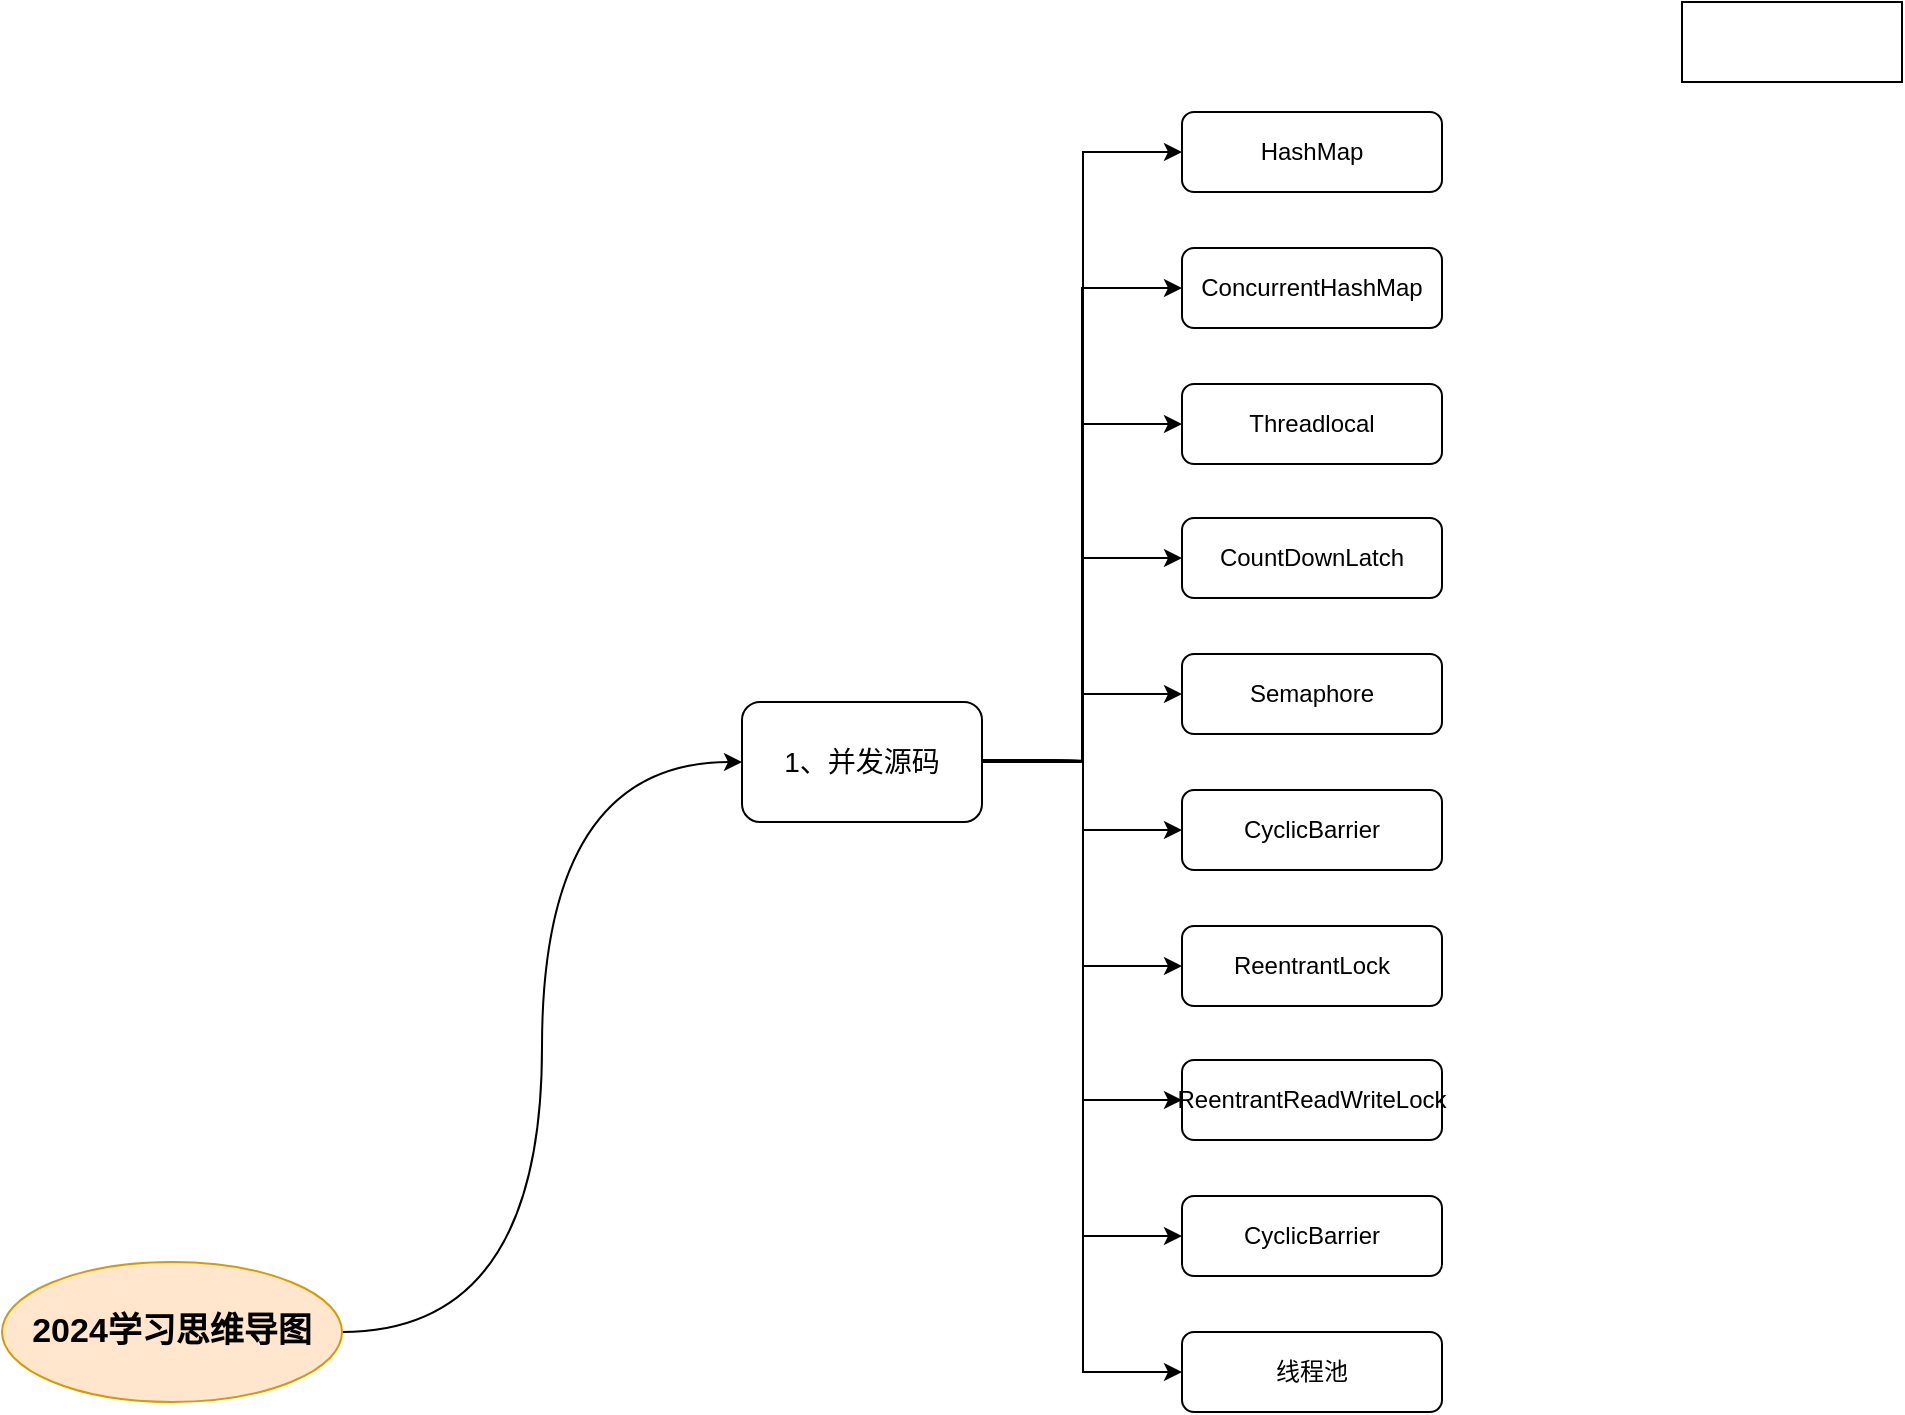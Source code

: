 <mxfile version="23.1.5" type="github">
  <diagram name="第 1 页" id="fht6a-PDqWZK2c6vkvI2">
    <mxGraphModel dx="1434" dy="1907" grid="1" gridSize="10" guides="1" tooltips="1" connect="1" arrows="1" fold="1" page="1" pageScale="1" pageWidth="827" pageHeight="1169" math="0" shadow="0">
      <root>
        <mxCell id="0" />
        <mxCell id="1" parent="0" />
        <mxCell id="TGkRxMRqjUsvFXReb4Ec-3" style="edgeStyle=orthogonalEdgeStyle;rounded=0;orthogonalLoop=1;jettySize=auto;html=1;entryX=0;entryY=0.5;entryDx=0;entryDy=0;curved=1;" edge="1" parent="1" source="TGkRxMRqjUsvFXReb4Ec-1" target="TGkRxMRqjUsvFXReb4Ec-2">
          <mxGeometry relative="1" as="geometry" />
        </mxCell>
        <mxCell id="TGkRxMRqjUsvFXReb4Ec-1" value="2024学习思维导图" style="ellipse;whiteSpace=wrap;html=1;fillColor=#ffe6cc;strokeColor=#d79b00;fontStyle=1;fontSize=17;" vertex="1" parent="1">
          <mxGeometry x="80" y="370" width="170" height="70" as="geometry" />
        </mxCell>
        <mxCell id="TGkRxMRqjUsvFXReb4Ec-5" style="edgeStyle=orthogonalEdgeStyle;rounded=0;orthogonalLoop=1;jettySize=auto;html=1;entryX=0;entryY=0.5;entryDx=0;entryDy=0;" edge="1" parent="1" target="TGkRxMRqjUsvFXReb4Ec-4">
          <mxGeometry relative="1" as="geometry">
            <mxPoint x="570" y="119" as="sourcePoint" />
          </mxGeometry>
        </mxCell>
        <mxCell id="TGkRxMRqjUsvFXReb4Ec-9" style="edgeStyle=orthogonalEdgeStyle;rounded=0;orthogonalLoop=1;jettySize=auto;html=1;entryX=0;entryY=0.5;entryDx=0;entryDy=0;" edge="1" parent="1" target="TGkRxMRqjUsvFXReb4Ec-8">
          <mxGeometry relative="1" as="geometry">
            <mxPoint x="570" y="119" as="sourcePoint" />
          </mxGeometry>
        </mxCell>
        <mxCell id="TGkRxMRqjUsvFXReb4Ec-11" style="edgeStyle=orthogonalEdgeStyle;rounded=0;orthogonalLoop=1;jettySize=auto;html=1;entryX=0;entryY=0.5;entryDx=0;entryDy=0;" edge="1" parent="1" target="TGkRxMRqjUsvFXReb4Ec-10">
          <mxGeometry relative="1" as="geometry">
            <mxPoint x="570" y="119" as="sourcePoint" />
          </mxGeometry>
        </mxCell>
        <mxCell id="TGkRxMRqjUsvFXReb4Ec-13" style="edgeStyle=orthogonalEdgeStyle;rounded=0;orthogonalLoop=1;jettySize=auto;html=1;entryX=0;entryY=0.5;entryDx=0;entryDy=0;" edge="1" parent="1" target="TGkRxMRqjUsvFXReb4Ec-12">
          <mxGeometry relative="1" as="geometry">
            <mxPoint x="570" y="119" as="sourcePoint" />
          </mxGeometry>
        </mxCell>
        <mxCell id="TGkRxMRqjUsvFXReb4Ec-15" style="edgeStyle=orthogonalEdgeStyle;rounded=0;orthogonalLoop=1;jettySize=auto;html=1;entryX=0;entryY=0.5;entryDx=0;entryDy=0;" edge="1" parent="1" target="TGkRxMRqjUsvFXReb4Ec-14">
          <mxGeometry relative="1" as="geometry">
            <mxPoint x="570" y="119" as="sourcePoint" />
          </mxGeometry>
        </mxCell>
        <mxCell id="TGkRxMRqjUsvFXReb4Ec-17" style="edgeStyle=orthogonalEdgeStyle;rounded=0;orthogonalLoop=1;jettySize=auto;html=1;entryX=0;entryY=0.5;entryDx=0;entryDy=0;" edge="1" parent="1" target="TGkRxMRqjUsvFXReb4Ec-16">
          <mxGeometry relative="1" as="geometry">
            <mxPoint x="570" y="119" as="sourcePoint" />
          </mxGeometry>
        </mxCell>
        <mxCell id="TGkRxMRqjUsvFXReb4Ec-19" style="edgeStyle=orthogonalEdgeStyle;rounded=0;orthogonalLoop=1;jettySize=auto;html=1;entryX=0;entryY=0.5;entryDx=0;entryDy=0;" edge="1" parent="1" target="TGkRxMRqjUsvFXReb4Ec-18">
          <mxGeometry relative="1" as="geometry">
            <mxPoint x="570" y="119" as="sourcePoint" />
          </mxGeometry>
        </mxCell>
        <mxCell id="TGkRxMRqjUsvFXReb4Ec-21" style="edgeStyle=orthogonalEdgeStyle;rounded=0;orthogonalLoop=1;jettySize=auto;html=1;entryX=0;entryY=0.5;entryDx=0;entryDy=0;" edge="1" parent="1" target="TGkRxMRqjUsvFXReb4Ec-20">
          <mxGeometry relative="1" as="geometry">
            <mxPoint x="570" y="119" as="sourcePoint" />
          </mxGeometry>
        </mxCell>
        <mxCell id="TGkRxMRqjUsvFXReb4Ec-23" style="edgeStyle=orthogonalEdgeStyle;rounded=0;orthogonalLoop=1;jettySize=auto;html=1;entryX=0;entryY=0.5;entryDx=0;entryDy=0;" edge="1" parent="1" target="TGkRxMRqjUsvFXReb4Ec-22">
          <mxGeometry relative="1" as="geometry">
            <mxPoint x="570" y="119" as="sourcePoint" />
          </mxGeometry>
        </mxCell>
        <mxCell id="TGkRxMRqjUsvFXReb4Ec-26" style="edgeStyle=orthogonalEdgeStyle;rounded=0;orthogonalLoop=1;jettySize=auto;html=1;entryX=0;entryY=0.5;entryDx=0;entryDy=0;" edge="1" parent="1" source="TGkRxMRqjUsvFXReb4Ec-2" target="TGkRxMRqjUsvFXReb4Ec-6">
          <mxGeometry relative="1" as="geometry" />
        </mxCell>
        <mxCell id="TGkRxMRqjUsvFXReb4Ec-2" value="1、并发源码" style="rounded=1;whiteSpace=wrap;html=1;fontSize=14;" vertex="1" parent="1">
          <mxGeometry x="450" y="90" width="120" height="60" as="geometry" />
        </mxCell>
        <mxCell id="TGkRxMRqjUsvFXReb4Ec-4" value="HashMap" style="rounded=1;whiteSpace=wrap;html=1;" vertex="1" parent="1">
          <mxGeometry x="670" y="-205" width="130" height="40" as="geometry" />
        </mxCell>
        <mxCell id="TGkRxMRqjUsvFXReb4Ec-6" value="ConcurrentHashMap" style="rounded=1;whiteSpace=wrap;html=1;" vertex="1" parent="1">
          <mxGeometry x="670" y="-137" width="130" height="40" as="geometry" />
        </mxCell>
        <mxCell id="TGkRxMRqjUsvFXReb4Ec-8" value="Threadlocal" style="rounded=1;whiteSpace=wrap;html=1;" vertex="1" parent="1">
          <mxGeometry x="670" y="-69" width="130" height="40" as="geometry" />
        </mxCell>
        <mxCell id="TGkRxMRqjUsvFXReb4Ec-10" value="CountDownLatch" style="rounded=1;whiteSpace=wrap;html=1;" vertex="1" parent="1">
          <mxGeometry x="670" y="-2" width="130" height="40" as="geometry" />
        </mxCell>
        <mxCell id="TGkRxMRqjUsvFXReb4Ec-12" value="Semaphore" style="rounded=1;whiteSpace=wrap;html=1;" vertex="1" parent="1">
          <mxGeometry x="670" y="66" width="130" height="40" as="geometry" />
        </mxCell>
        <mxCell id="TGkRxMRqjUsvFXReb4Ec-14" value="CyclicBarrier" style="rounded=1;whiteSpace=wrap;html=1;" vertex="1" parent="1">
          <mxGeometry x="670" y="134" width="130" height="40" as="geometry" />
        </mxCell>
        <mxCell id="TGkRxMRqjUsvFXReb4Ec-16" value="ReentrantLock" style="rounded=1;whiteSpace=wrap;html=1;" vertex="1" parent="1">
          <mxGeometry x="670" y="202" width="130" height="40" as="geometry" />
        </mxCell>
        <mxCell id="TGkRxMRqjUsvFXReb4Ec-18" value="ReentrantReadWriteLock" style="rounded=1;whiteSpace=wrap;html=1;" vertex="1" parent="1">
          <mxGeometry x="670" y="269" width="130" height="40" as="geometry" />
        </mxCell>
        <mxCell id="TGkRxMRqjUsvFXReb4Ec-20" value="CyclicBarrier" style="rounded=1;whiteSpace=wrap;html=1;" vertex="1" parent="1">
          <mxGeometry x="670" y="337" width="130" height="40" as="geometry" />
        </mxCell>
        <mxCell id="TGkRxMRqjUsvFXReb4Ec-22" value="线程池" style="rounded=1;whiteSpace=wrap;html=1;" vertex="1" parent="1">
          <mxGeometry x="670" y="405" width="130" height="40" as="geometry" />
        </mxCell>
        <mxCell id="TGkRxMRqjUsvFXReb4Ec-25" value="" style="rounded=0;whiteSpace=wrap;html=1;" vertex="1" parent="1">
          <mxGeometry x="920" y="-260" width="110" height="40" as="geometry" />
        </mxCell>
      </root>
    </mxGraphModel>
  </diagram>
</mxfile>
